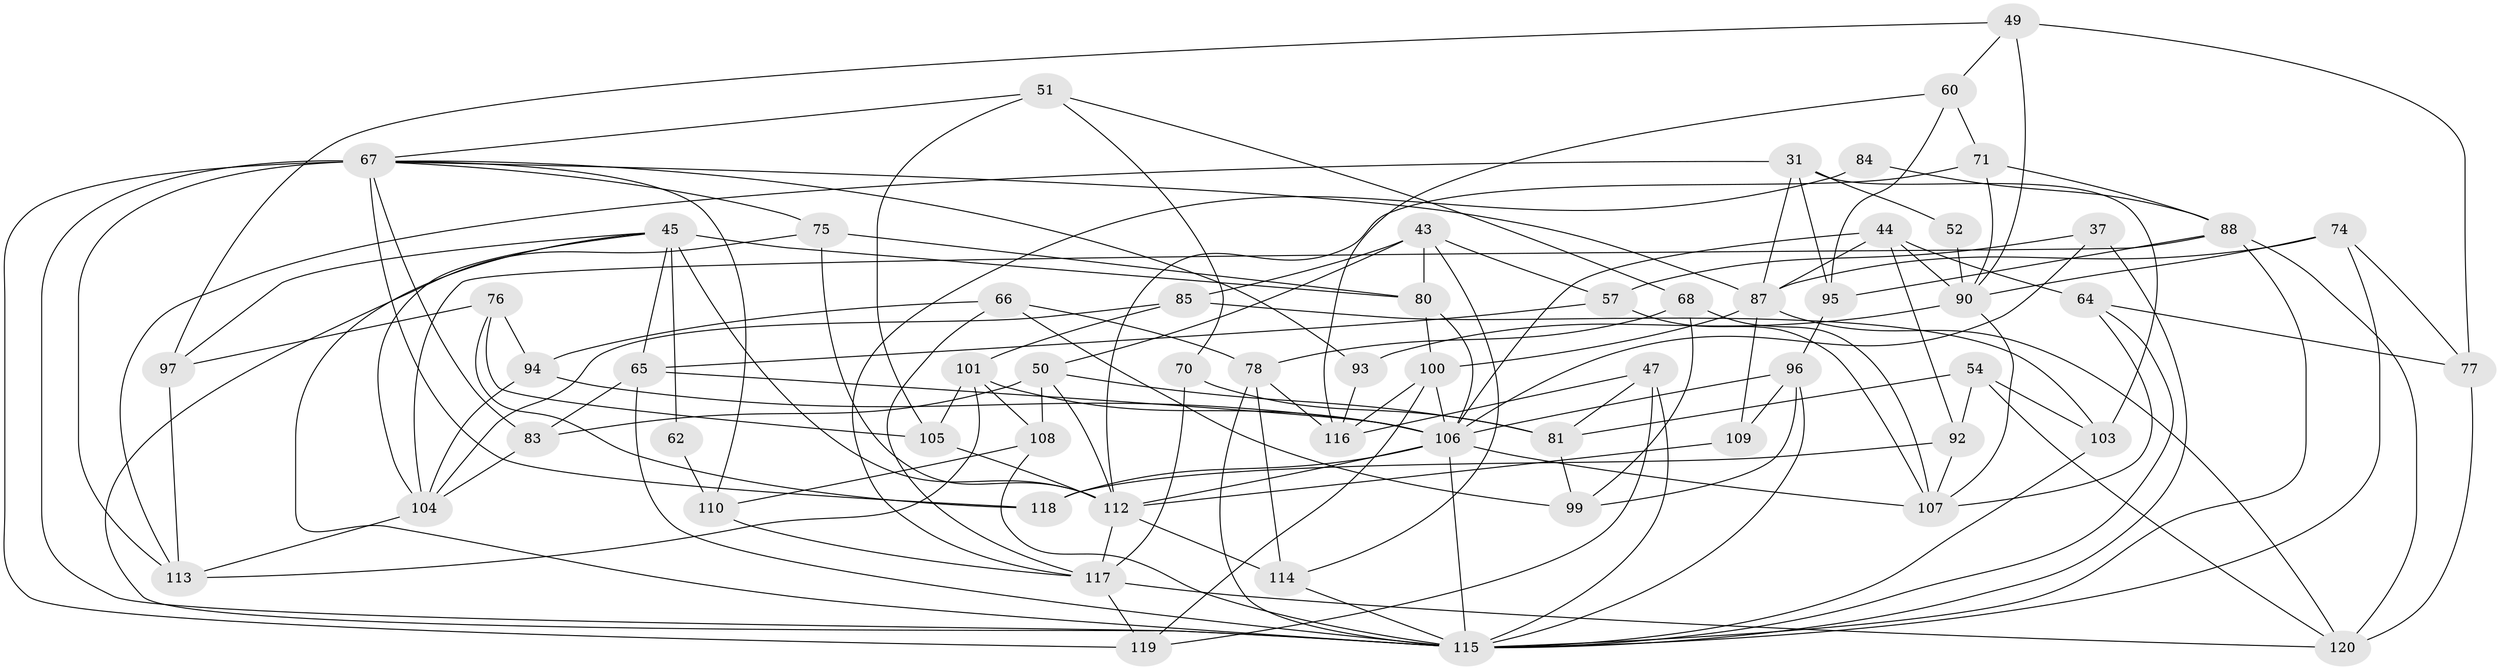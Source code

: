 // original degree distribution, {4: 1.0}
// Generated by graph-tools (version 1.1) at 2025/56/03/09/25 04:56:57]
// undirected, 60 vertices, 146 edges
graph export_dot {
graph [start="1"]
  node [color=gray90,style=filled];
  31 [super="+29"];
  37;
  43 [super="+6"];
  44 [super="+39"];
  45 [super="+22+41"];
  47;
  49;
  50 [super="+24"];
  51;
  52;
  54;
  57 [super="+3"];
  60;
  62;
  64;
  65 [super="+25"];
  66;
  67 [super="+56+48"];
  68;
  70;
  71;
  74;
  75;
  76;
  77;
  78 [super="+53"];
  80 [super="+38"];
  81 [super="+11"];
  83 [super="+35"];
  84;
  85;
  87 [super="+21"];
  88 [super="+72+32"];
  90 [super="+73"];
  92;
  93;
  94;
  95;
  96 [super="+28"];
  97;
  99;
  100 [super="+19"];
  101 [super="+86"];
  103;
  104 [super="+36"];
  105;
  106 [super="+58+89+55"];
  107 [super="+34"];
  108;
  109;
  110 [super="+79"];
  112 [super="+8+12+82"];
  113 [super="+98"];
  114 [super="+61"];
  115 [super="+59+91+102"];
  116 [super="+42"];
  117 [super="+15+111"];
  118;
  119 [super="+20"];
  120 [super="+63"];
  31 -- 52 [weight=2];
  31 -- 95;
  31 -- 103;
  31 -- 87;
  31 -- 113;
  37 -- 57 [weight=2];
  37 -- 106;
  37 -- 115;
  43 -- 50;
  43 -- 80 [weight=2];
  43 -- 114;
  43 -- 57;
  43 -- 85;
  44 -- 87 [weight=2];
  44 -- 90;
  44 -- 64;
  44 -- 92;
  44 -- 106;
  45 -- 62 [weight=2];
  45 -- 112 [weight=2];
  45 -- 80;
  45 -- 65;
  45 -- 97;
  45 -- 115 [weight=2];
  45 -- 104;
  47 -- 119;
  47 -- 116;
  47 -- 81;
  47 -- 115;
  49 -- 97;
  49 -- 60;
  49 -- 77;
  49 -- 90;
  50 -- 81;
  50 -- 112 [weight=2];
  50 -- 83;
  50 -- 108;
  51 -- 105;
  51 -- 68;
  51 -- 70;
  51 -- 67;
  52 -- 90 [weight=2];
  54 -- 92;
  54 -- 81;
  54 -- 103;
  54 -- 120;
  57 -- 65 [weight=2];
  57 -- 107;
  60 -- 71;
  60 -- 95;
  60 -- 116;
  62 -- 110 [weight=2];
  64 -- 107;
  64 -- 77;
  64 -- 115;
  65 -- 115;
  65 -- 83 [weight=2];
  65 -- 106 [weight=2];
  66 -- 78;
  66 -- 99;
  66 -- 94;
  66 -- 117;
  67 -- 113 [weight=2];
  67 -- 110 [weight=2];
  67 -- 118;
  67 -- 119 [weight=2];
  67 -- 87;
  67 -- 83 [weight=2];
  67 -- 75;
  67 -- 93;
  67 -- 115;
  68 -- 107;
  68 -- 99;
  68 -- 78;
  70 -- 81 [weight=2];
  70 -- 117;
  71 -- 88;
  71 -- 90;
  71 -- 112;
  74 -- 77;
  74 -- 90;
  74 -- 87;
  74 -- 115;
  75 -- 112;
  75 -- 80;
  75 -- 115;
  76 -- 118;
  76 -- 105;
  76 -- 97;
  76 -- 94;
  77 -- 120;
  78 -- 115 [weight=2];
  78 -- 114;
  78 -- 116;
  80 -- 100;
  80 -- 106;
  81 -- 99;
  83 -- 104;
  84 -- 88 [weight=3];
  84 -- 117;
  85 -- 101;
  85 -- 103;
  85 -- 104;
  87 -- 109;
  87 -- 100;
  87 -- 120;
  88 -- 120;
  88 -- 95;
  88 -- 104;
  88 -- 115 [weight=3];
  90 -- 93;
  90 -- 107;
  92 -- 118;
  92 -- 107;
  93 -- 116 [weight=2];
  94 -- 106;
  94 -- 104;
  95 -- 96;
  96 -- 109 [weight=2];
  96 -- 99;
  96 -- 106;
  96 -- 115;
  97 -- 113;
  100 -- 116;
  100 -- 106;
  100 -- 119 [weight=2];
  101 -- 108;
  101 -- 106 [weight=2];
  101 -- 105;
  101 -- 113;
  103 -- 115;
  104 -- 113;
  105 -- 112;
  106 -- 118;
  106 -- 112 [weight=2];
  106 -- 115 [weight=2];
  106 -- 107;
  108 -- 110;
  108 -- 115;
  109 -- 112;
  110 -- 117;
  112 -- 114 [weight=3];
  112 -- 117 [weight=3];
  114 -- 115;
  117 -- 120 [weight=2];
  117 -- 119;
}
